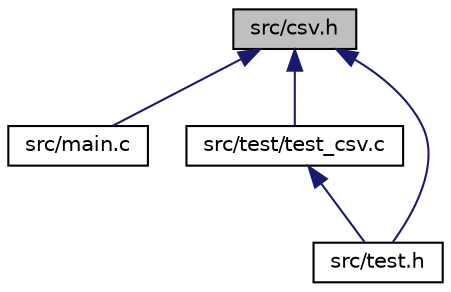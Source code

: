 digraph "src/csv.h"
{
  edge [fontname="Helvetica",fontsize="10",labelfontname="Helvetica",labelfontsize="10"];
  node [fontname="Helvetica",fontsize="10",shape=record];
  Node3 [label="src/csv.h",height=0.2,width=0.4,color="black", fillcolor="grey75", style="filled", fontcolor="black"];
  Node3 -> Node4 [dir="back",color="midnightblue",fontsize="10",style="solid",fontname="Helvetica"];
  Node4 [label="src/main.c",height=0.2,width=0.4,color="black", fillcolor="white", style="filled",URL="$main_8c.html",tooltip="Main entry point for application. "];
  Node3 -> Node5 [dir="back",color="midnightblue",fontsize="10",style="solid",fontname="Helvetica"];
  Node5 [label="src/test/test_csv.c",height=0.2,width=0.4,color="black", fillcolor="white", style="filled",URL="$test__csv_8c.html",tooltip="Tests for file csv.h. "];
  Node5 -> Node6 [dir="back",color="midnightblue",fontsize="10",style="solid",fontname="Helvetica"];
  Node6 [label="src/test.h",height=0.2,width=0.4,color="black", fillcolor="white", style="filled",URL="$test_8h.html",tooltip="Aggregate all unit tests. "];
  Node3 -> Node6 [dir="back",color="midnightblue",fontsize="10",style="solid",fontname="Helvetica"];
}
